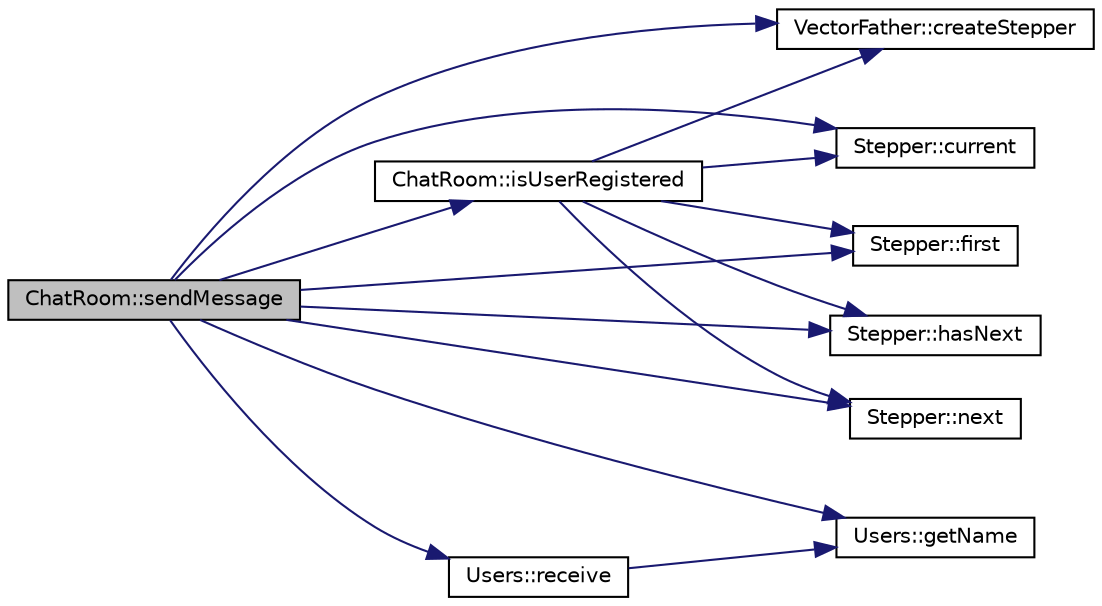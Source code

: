 digraph "ChatRoom::sendMessage"
{
 // LATEX_PDF_SIZE
  edge [fontname="Helvetica",fontsize="10",labelfontname="Helvetica",labelfontsize="10"];
  node [fontname="Helvetica",fontsize="10",shape=record];
  rankdir="LR";
  Node1 [label="ChatRoom::sendMessage",height=0.2,width=0.4,color="black", fillcolor="grey75", style="filled", fontcolor="black",tooltip="Send a message from a user to the chat room."];
  Node1 -> Node2 [color="midnightblue",fontsize="10",style="solid",fontname="Helvetica"];
  Node2 [label="VectorFather::createStepper",height=0.2,width=0.4,color="black", fillcolor="white", style="filled",URL="$classVectorFather.html#ad7775ccd733815aa48eb0b8cc5ebffd7",tooltip="Create a stepper iterator for this vector."];
  Node1 -> Node3 [color="midnightblue",fontsize="10",style="solid",fontname="Helvetica"];
  Node3 [label="Stepper::current",height=0.2,width=0.4,color="black", fillcolor="white", style="filled",URL="$classStepper.html#a16d93afdcdc7190e84904b8904c5a8bd",tooltip="Get the current element without advancing."];
  Node1 -> Node4 [color="midnightblue",fontsize="10",style="solid",fontname="Helvetica"];
  Node4 [label="Stepper::first",height=0.2,width=0.4,color="black", fillcolor="white", style="filled",URL="$classStepper.html#aebd518b8673631e25056bb9fd7022c98",tooltip="Move to and return the first element."];
  Node1 -> Node5 [color="midnightblue",fontsize="10",style="solid",fontname="Helvetica"];
  Node5 [label="Users::getName",height=0.2,width=0.4,color="black", fillcolor="white", style="filled",URL="$classUsers.html#aef65d9acf991a4073417fa84b3a9847c",tooltip="Get the user's display name."];
  Node1 -> Node6 [color="midnightblue",fontsize="10",style="solid",fontname="Helvetica"];
  Node6 [label="Stepper::hasNext",height=0.2,width=0.4,color="black", fillcolor="white", style="filled",URL="$classStepper.html#a7fe293586b963c65e2af4ae206c2e2ed",tooltip="Check if there are more elements to iterate over."];
  Node1 -> Node7 [color="midnightblue",fontsize="10",style="solid",fontname="Helvetica"];
  Node7 [label="ChatRoom::isUserRegistered",height=0.2,width=0.4,color="black", fillcolor="white", style="filled",URL="$classChatRoom.html#a13be09c36fafa376593e7be396403d73",tooltip="Check if a user is registered in this chat room."];
  Node7 -> Node2 [color="midnightblue",fontsize="10",style="solid",fontname="Helvetica"];
  Node7 -> Node3 [color="midnightblue",fontsize="10",style="solid",fontname="Helvetica"];
  Node7 -> Node4 [color="midnightblue",fontsize="10",style="solid",fontname="Helvetica"];
  Node7 -> Node6 [color="midnightblue",fontsize="10",style="solid",fontname="Helvetica"];
  Node7 -> Node8 [color="midnightblue",fontsize="10",style="solid",fontname="Helvetica"];
  Node8 [label="Stepper::next",height=0.2,width=0.4,color="black", fillcolor="white", style="filled",URL="$classStepper.html#af58e5f738012158ed81b91c9e306008f",tooltip="Move to the next element in the collection."];
  Node1 -> Node8 [color="midnightblue",fontsize="10",style="solid",fontname="Helvetica"];
  Node1 -> Node9 [color="midnightblue",fontsize="10",style="solid",fontname="Helvetica"];
  Node9 [label="Users::receive",height=0.2,width=0.4,color="black", fillcolor="white", style="filled",URL="$classUsers.html#ae7c1e816b6eaa92486b200f2dcb0c6f5",tooltip="Receive a message from another user."];
  Node9 -> Node5 [color="midnightblue",fontsize="10",style="solid",fontname="Helvetica"];
}
